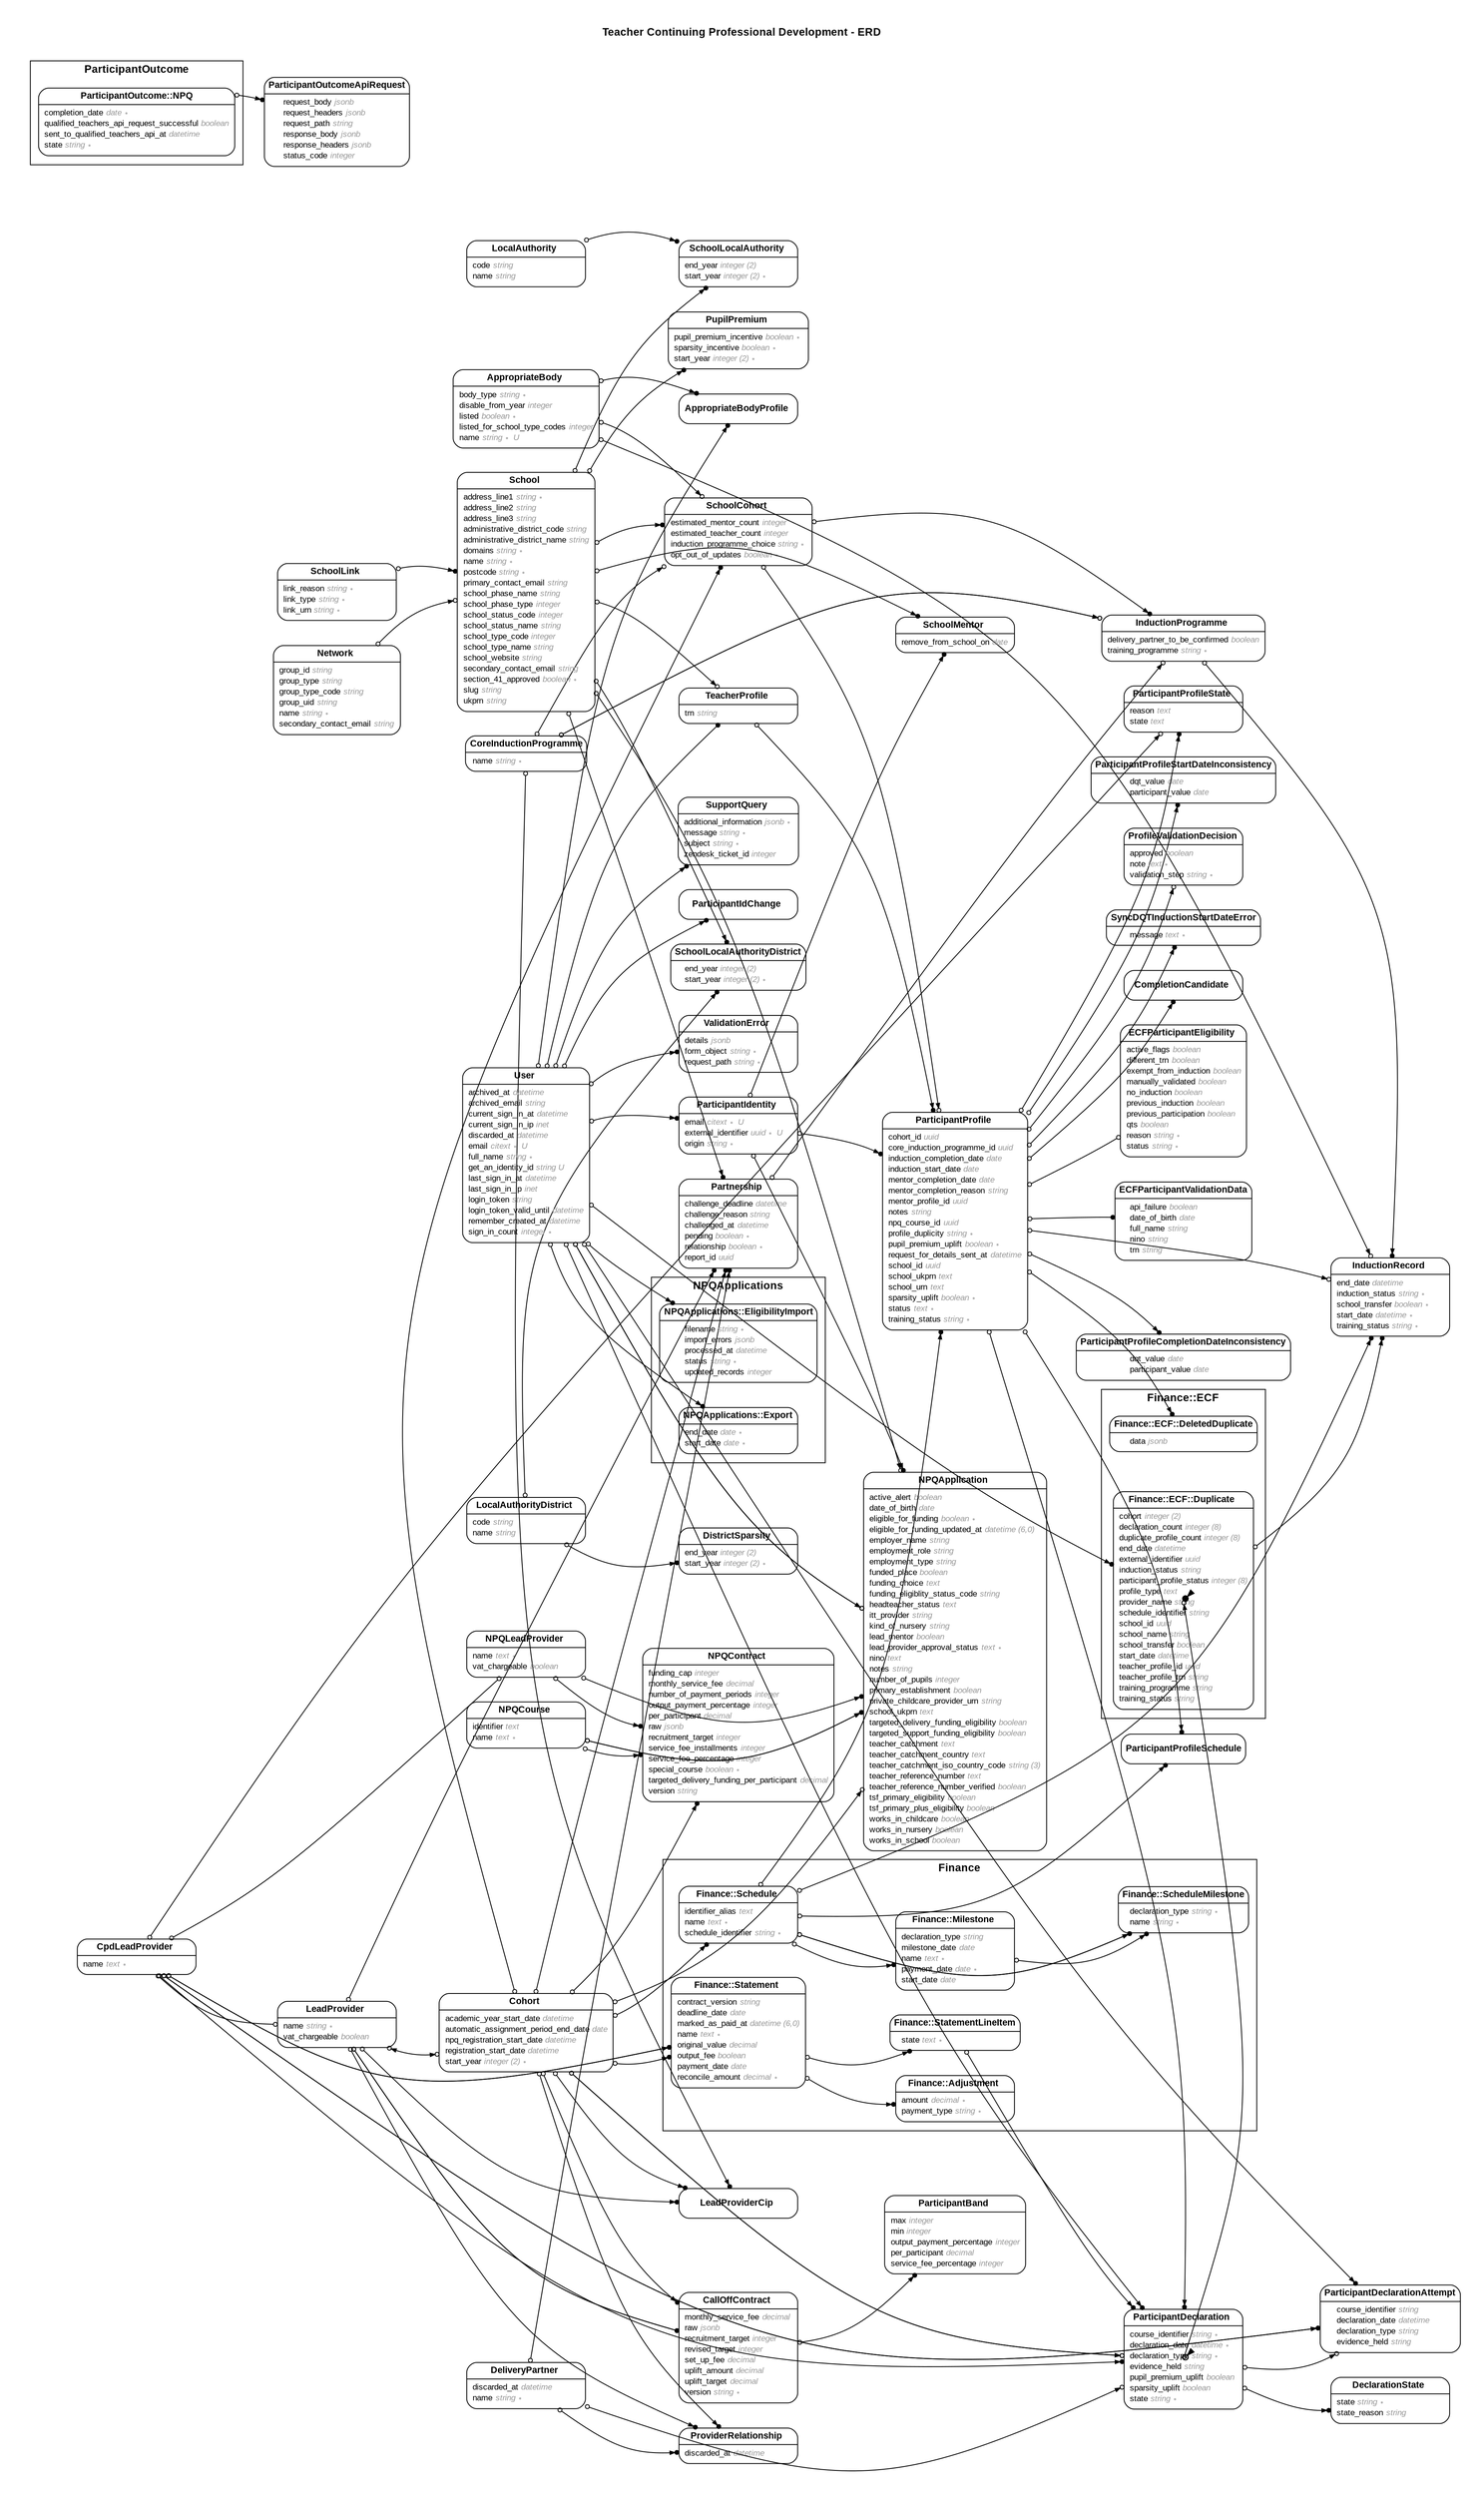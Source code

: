 digraph EarlyCareerFramework {
rankdir = "LR";
ranksep = "0.5";
nodesep = "0.4";
pad = "0.4,0.4";
margin = "0,0";
concentrate = "true";
labelloc = "t";
fontsize = "13";
fontname = "Arial Bold";
splines = "spline";
node[ shape  =  "Mrecord" , fontsize  =  "10" , fontname  =  "Arial" , margin  =  "0.07,0.05" , penwidth  =  "1.0"];
edge[ fontname  =  "Arial" , fontsize  =  "7" , dir  =  "both" , arrowsize  =  "0.9" , penwidth  =  "1.0" , labelangle  =  "32" , labeldistance  =  "1.8"];
rankdir = "LR";
label = "Teacher Continuing Professional Development - ERD\n\n";
splines = "curved";
m_AppropriateBody [label = <<table border="0" align="center" cellspacing="0.5" cellpadding="0" width="134">
  <tr><td align="center" valign="bottom" width="130"><font face="Arial Bold" point-size="11">AppropriateBody</font></td></tr>
</table>
|
<table border="0" align="left" cellspacing="2" cellpadding="0" width="134">
  <tr><td align="left" width="130" port="body_type">body_type <font face="Arial Italic" color="grey60">string ∗</font></td></tr>
  <tr><td align="left" width="130" port="disable_from_year">disable_from_year <font face="Arial Italic" color="grey60">integer</font></td></tr>
  <tr><td align="left" width="130" port="listed">listed <font face="Arial Italic" color="grey60">boolean ∗</font></td></tr>
  <tr><td align="left" width="130" port="listed_for_school_type_codes">listed_for_school_type_codes <font face="Arial Italic" color="grey60">integer</font></td></tr>
  <tr><td align="left" width="130" port="name">name <font face="Arial Italic" color="grey60">string ∗ U</font></td></tr>
</table>
>];
m_AppropriateBodyProfile [label = <<table border="0" align="center" cellspacing="0.5" cellpadding="0" width="134">
  <tr><td align="center" valign="bottom" width="130"><font face="Arial Bold" point-size="11">AppropriateBodyProfile</font></td></tr>
</table>
>];
m_CallOffContract [label = <<table border="0" align="center" cellspacing="0.5" cellpadding="0" width="134">
  <tr><td align="center" valign="bottom" width="130"><font face="Arial Bold" point-size="11">CallOffContract</font></td></tr>
</table>
|
<table border="0" align="left" cellspacing="2" cellpadding="0" width="134">
  <tr><td align="left" width="130" port="monthly_service_fee">monthly_service_fee <font face="Arial Italic" color="grey60">decimal</font></td></tr>
  <tr><td align="left" width="130" port="raw">raw <font face="Arial Italic" color="grey60">jsonb</font></td></tr>
  <tr><td align="left" width="130" port="recruitment_target">recruitment_target <font face="Arial Italic" color="grey60">integer</font></td></tr>
  <tr><td align="left" width="130" port="revised_target">revised_target <font face="Arial Italic" color="grey60">integer</font></td></tr>
  <tr><td align="left" width="130" port="set_up_fee">set_up_fee <font face="Arial Italic" color="grey60">decimal</font></td></tr>
  <tr><td align="left" width="130" port="uplift_amount">uplift_amount <font face="Arial Italic" color="grey60">decimal</font></td></tr>
  <tr><td align="left" width="130" port="uplift_target">uplift_target <font face="Arial Italic" color="grey60">decimal</font></td></tr>
  <tr><td align="left" width="130" port="version">version <font face="Arial Italic" color="grey60">string ∗</font></td></tr>
</table>
>];
m_Cohort [label = <<table border="0" align="center" cellspacing="0.5" cellpadding="0" width="134">
  <tr><td align="center" valign="bottom" width="130"><font face="Arial Bold" point-size="11">Cohort</font></td></tr>
</table>
|
<table border="0" align="left" cellspacing="2" cellpadding="0" width="134">
  <tr><td align="left" width="130" port="academic_year_start_date">academic_year_start_date <font face="Arial Italic" color="grey60">datetime</font></td></tr>
  <tr><td align="left" width="130" port="automatic_assignment_period_end_date">automatic_assignment_period_end_date <font face="Arial Italic" color="grey60">date</font></td></tr>
  <tr><td align="left" width="130" port="npq_registration_start_date">npq_registration_start_date <font face="Arial Italic" color="grey60">datetime</font></td></tr>
  <tr><td align="left" width="130" port="registration_start_date">registration_start_date <font face="Arial Italic" color="grey60">datetime</font></td></tr>
  <tr><td align="left" width="130" port="start_year">start_year <font face="Arial Italic" color="grey60">integer (2) ∗</font></td></tr>
</table>
>];
m_CompletionCandidate [label = <<table border="0" align="center" cellspacing="0.5" cellpadding="0" width="134">
  <tr><td align="center" valign="bottom" width="130"><font face="Arial Bold" point-size="11">CompletionCandidate</font></td></tr>
</table>
>];
m_CoreInductionProgramme [label = <<table border="0" align="center" cellspacing="0.5" cellpadding="0" width="134">
  <tr><td align="center" valign="bottom" width="130"><font face="Arial Bold" point-size="11">CoreInductionProgramme</font></td></tr>
</table>
|
<table border="0" align="left" cellspacing="2" cellpadding="0" width="134">
  <tr><td align="left" width="130" port="name">name <font face="Arial Italic" color="grey60">string ∗</font></td></tr>
</table>
>];
m_CpdLeadProvider [label = <<table border="0" align="center" cellspacing="0.5" cellpadding="0" width="134">
  <tr><td align="center" valign="bottom" width="130"><font face="Arial Bold" point-size="11">CpdLeadProvider</font></td></tr>
</table>
|
<table border="0" align="left" cellspacing="2" cellpadding="0" width="134">
  <tr><td align="left" width="130" port="name">name <font face="Arial Italic" color="grey60">text ∗</font></td></tr>
</table>
>];
m_DeclarationState [label = <<table border="0" align="center" cellspacing="0.5" cellpadding="0" width="134">
  <tr><td align="center" valign="bottom" width="130"><font face="Arial Bold" point-size="11">DeclarationState</font></td></tr>
</table>
|
<table border="0" align="left" cellspacing="2" cellpadding="0" width="134">
  <tr><td align="left" width="130" port="state">state <font face="Arial Italic" color="grey60">string ∗</font></td></tr>
  <tr><td align="left" width="130" port="state_reason">state_reason <font face="Arial Italic" color="grey60">string</font></td></tr>
</table>
>];
m_DeliveryPartner [label = <<table border="0" align="center" cellspacing="0.5" cellpadding="0" width="134">
  <tr><td align="center" valign="bottom" width="130"><font face="Arial Bold" point-size="11">DeliveryPartner</font></td></tr>
</table>
|
<table border="0" align="left" cellspacing="2" cellpadding="0" width="134">
  <tr><td align="left" width="130" port="discarded_at">discarded_at <font face="Arial Italic" color="grey60">datetime</font></td></tr>
  <tr><td align="left" width="130" port="name">name <font face="Arial Italic" color="grey60">string ∗</font></td></tr>
</table>
>];
m_DistrictSparsity [label = <<table border="0" align="center" cellspacing="0.5" cellpadding="0" width="134">
  <tr><td align="center" valign="bottom" width="130"><font face="Arial Bold" point-size="11">DistrictSparsity</font></td></tr>
</table>
|
<table border="0" align="left" cellspacing="2" cellpadding="0" width="134">
  <tr><td align="left" width="130" port="end_year">end_year <font face="Arial Italic" color="grey60">integer (2)</font></td></tr>
  <tr><td align="left" width="130" port="start_year">start_year <font face="Arial Italic" color="grey60">integer (2) ∗</font></td></tr>
</table>
>];
m_ECFParticipantEligibility [label = <<table border="0" align="center" cellspacing="0.5" cellpadding="0" width="134">
  <tr><td align="center" valign="bottom" width="130"><font face="Arial Bold" point-size="11">ECFParticipantEligibility</font></td></tr>
</table>
|
<table border="0" align="left" cellspacing="2" cellpadding="0" width="134">
  <tr><td align="left" width="130" port="active_flags">active_flags <font face="Arial Italic" color="grey60">boolean</font></td></tr>
  <tr><td align="left" width="130" port="different_trn">different_trn <font face="Arial Italic" color="grey60">boolean</font></td></tr>
  <tr><td align="left" width="130" port="exempt_from_induction">exempt_from_induction <font face="Arial Italic" color="grey60">boolean</font></td></tr>
  <tr><td align="left" width="130" port="manually_validated">manually_validated <font face="Arial Italic" color="grey60">boolean</font></td></tr>
  <tr><td align="left" width="130" port="no_induction">no_induction <font face="Arial Italic" color="grey60">boolean</font></td></tr>
  <tr><td align="left" width="130" port="previous_induction">previous_induction <font face="Arial Italic" color="grey60">boolean</font></td></tr>
  <tr><td align="left" width="130" port="previous_participation">previous_participation <font face="Arial Italic" color="grey60">boolean</font></td></tr>
  <tr><td align="left" width="130" port="qts">qts <font face="Arial Italic" color="grey60">boolean</font></td></tr>
  <tr><td align="left" width="130" port="reason">reason <font face="Arial Italic" color="grey60">string ∗</font></td></tr>
  <tr><td align="left" width="130" port="status">status <font face="Arial Italic" color="grey60">string ∗</font></td></tr>
</table>
>];
m_ECFParticipantValidationData [label = <<table border="0" align="center" cellspacing="0.5" cellpadding="0" width="134">
  <tr><td align="center" valign="bottom" width="130"><font face="Arial Bold" point-size="11">ECFParticipantValidationData</font></td></tr>
</table>
|
<table border="0" align="left" cellspacing="2" cellpadding="0" width="134">
  <tr><td align="left" width="130" port="api_failure">api_failure <font face="Arial Italic" color="grey60">boolean</font></td></tr>
  <tr><td align="left" width="130" port="date_of_birth">date_of_birth <font face="Arial Italic" color="grey60">date</font></td></tr>
  <tr><td align="left" width="130" port="full_name">full_name <font face="Arial Italic" color="grey60">string</font></td></tr>
  <tr><td align="left" width="130" port="nino">nino <font face="Arial Italic" color="grey60">string</font></td></tr>
  <tr><td align="left" width="130" port="trn">trn <font face="Arial Italic" color="grey60">string</font></td></tr>
</table>
>];
subgraph cluster_Finance {
margin = "10,10";
label = "Finance";
"m_Finance::Adjustment" [label = <<table border="0" align="center" cellspacing="0.5" cellpadding="0" width="134">
  <tr><td align="center" valign="bottom" width="130"><font face="Arial Bold" point-size="11">Finance::Adjustment</font></td></tr>
</table>
|
<table border="0" align="left" cellspacing="2" cellpadding="0" width="134">
  <tr><td align="left" width="130" port="amount">amount <font face="Arial Italic" color="grey60">decimal ∗</font></td></tr>
  <tr><td align="left" width="130" port="payment_type">payment_type <font face="Arial Italic" color="grey60">string ∗</font></td></tr>
</table>
>];
"m_Finance::Milestone" [label = <<table border="0" align="center" cellspacing="0.5" cellpadding="0" width="134">
  <tr><td align="center" valign="bottom" width="130"><font face="Arial Bold" point-size="11">Finance::Milestone</font></td></tr>
</table>
|
<table border="0" align="left" cellspacing="2" cellpadding="0" width="134">
  <tr><td align="left" width="130" port="declaration_type">declaration_type <font face="Arial Italic" color="grey60">string</font></td></tr>
  <tr><td align="left" width="130" port="milestone_date">milestone_date <font face="Arial Italic" color="grey60">date</font></td></tr>
  <tr><td align="left" width="130" port="name">name <font face="Arial Italic" color="grey60">text ∗</font></td></tr>
  <tr><td align="left" width="130" port="payment_date">payment_date <font face="Arial Italic" color="grey60">date ∗</font></td></tr>
  <tr><td align="left" width="130" port="start_date">start_date <font face="Arial Italic" color="grey60">date</font></td></tr>
</table>
>];
"m_Finance::Schedule" [label = <<table border="0" align="center" cellspacing="0.5" cellpadding="0" width="134">
  <tr><td align="center" valign="bottom" width="130"><font face="Arial Bold" point-size="11">Finance::Schedule</font></td></tr>
</table>
|
<table border="0" align="left" cellspacing="2" cellpadding="0" width="134">
  <tr><td align="left" width="130" port="identifier_alias">identifier_alias <font face="Arial Italic" color="grey60">text</font></td></tr>
  <tr><td align="left" width="130" port="name">name <font face="Arial Italic" color="grey60">text ∗</font></td></tr>
  <tr><td align="left" width="130" port="schedule_identifier">schedule_identifier <font face="Arial Italic" color="grey60">string ∗</font></td></tr>
</table>
>];
"m_Finance::ScheduleMilestone" [label = <<table border="0" align="center" cellspacing="0.5" cellpadding="0" width="134">
  <tr><td align="center" valign="bottom" width="130"><font face="Arial Bold" point-size="11">Finance::ScheduleMilestone</font></td></tr>
</table>
|
<table border="0" align="left" cellspacing="2" cellpadding="0" width="134">
  <tr><td align="left" width="130" port="declaration_type">declaration_type <font face="Arial Italic" color="grey60">string ∗</font></td></tr>
  <tr><td align="left" width="130" port="name">name <font face="Arial Italic" color="grey60">string ∗</font></td></tr>
</table>
>];
"m_Finance::Statement" [label = <<table border="0" align="center" cellspacing="0.5" cellpadding="0" width="134">
  <tr><td align="center" valign="bottom" width="130"><font face="Arial Bold" point-size="11">Finance::Statement</font></td></tr>
</table>
|
<table border="0" align="left" cellspacing="2" cellpadding="0" width="134">
  <tr><td align="left" width="130" port="contract_version">contract_version <font face="Arial Italic" color="grey60">string</font></td></tr>
  <tr><td align="left" width="130" port="deadline_date">deadline_date <font face="Arial Italic" color="grey60">date</font></td></tr>
  <tr><td align="left" width="130" port="marked_as_paid_at">marked_as_paid_at <font face="Arial Italic" color="grey60">datetime (6,0)</font></td></tr>
  <tr><td align="left" width="130" port="name">name <font face="Arial Italic" color="grey60">text ∗</font></td></tr>
  <tr><td align="left" width="130" port="original_value">original_value <font face="Arial Italic" color="grey60">decimal</font></td></tr>
  <tr><td align="left" width="130" port="output_fee">output_fee <font face="Arial Italic" color="grey60">boolean</font></td></tr>
  <tr><td align="left" width="130" port="payment_date">payment_date <font face="Arial Italic" color="grey60">date</font></td></tr>
  <tr><td align="left" width="130" port="reconcile_amount">reconcile_amount <font face="Arial Italic" color="grey60">decimal ∗</font></td></tr>
</table>
>];
"m_Finance::StatementLineItem" [label = <<table border="0" align="center" cellspacing="0.5" cellpadding="0" width="134">
  <tr><td align="center" valign="bottom" width="130"><font face="Arial Bold" point-size="11">Finance::StatementLineItem</font></td></tr>
</table>
|
<table border="0" align="left" cellspacing="2" cellpadding="0" width="134">
  <tr><td align="left" width="130" port="state">state <font face="Arial Italic" color="grey60">text ∗</font></td></tr>
</table>
>];
}
subgraph "cluster_Finance::ECF" {
margin = "10,10";
label = "Finance::ECF";
"m_Finance::ECF::DeletedDuplicate" [label = <<table border="0" align="center" cellspacing="0.5" cellpadding="0" width="134">
  <tr><td align="center" valign="bottom" width="130"><font face="Arial Bold" point-size="11">Finance::ECF::DeletedDuplicate</font></td></tr>
</table>
|
<table border="0" align="left" cellspacing="2" cellpadding="0" width="134">
  <tr><td align="left" width="130" port="data">data <font face="Arial Italic" color="grey60">jsonb</font></td></tr>
</table>
>];
"m_Finance::ECF::Duplicate" [label = <<table border="0" align="center" cellspacing="0.5" cellpadding="0" width="134">
  <tr><td align="center" valign="bottom" width="130"><font face="Arial Bold" point-size="11">Finance::ECF::Duplicate</font></td></tr>
</table>
|
<table border="0" align="left" cellspacing="2" cellpadding="0" width="134">
  <tr><td align="left" width="130" port="cohort">cohort <font face="Arial Italic" color="grey60">integer (2)</font></td></tr>
  <tr><td align="left" width="130" port="declaration_count">declaration_count <font face="Arial Italic" color="grey60">integer (8)</font></td></tr>
  <tr><td align="left" width="130" port="duplicate_profile_count">duplicate_profile_count <font face="Arial Italic" color="grey60">integer (8)</font></td></tr>
  <tr><td align="left" width="130" port="end_date">end_date <font face="Arial Italic" color="grey60">datetime</font></td></tr>
  <tr><td align="left" width="130" port="external_identifier">external_identifier <font face="Arial Italic" color="grey60">uuid</font></td></tr>
  <tr><td align="left" width="130" port="induction_status">induction_status <font face="Arial Italic" color="grey60">string</font></td></tr>
  <tr><td align="left" width="130" port="participant_profile_status">participant_profile_status <font face="Arial Italic" color="grey60">integer (8)</font></td></tr>
  <tr><td align="left" width="130" port="profile_type">profile_type <font face="Arial Italic" color="grey60">text</font></td></tr>
  <tr><td align="left" width="130" port="provider_name">provider_name <font face="Arial Italic" color="grey60">string</font></td></tr>
  <tr><td align="left" width="130" port="schedule_identifier">schedule_identifier <font face="Arial Italic" color="grey60">string</font></td></tr>
  <tr><td align="left" width="130" port="school_id">school_id <font face="Arial Italic" color="grey60">uuid</font></td></tr>
  <tr><td align="left" width="130" port="school_name">school_name <font face="Arial Italic" color="grey60">string</font></td></tr>
  <tr><td align="left" width="130" port="school_transfer">school_transfer <font face="Arial Italic" color="grey60">boolean</font></td></tr>
  <tr><td align="left" width="130" port="start_date">start_date <font face="Arial Italic" color="grey60">datetime</font></td></tr>
  <tr><td align="left" width="130" port="teacher_profile_id">teacher_profile_id <font face="Arial Italic" color="grey60">uuid</font></td></tr>
  <tr><td align="left" width="130" port="teacher_profile_trn">teacher_profile_trn <font face="Arial Italic" color="grey60">string</font></td></tr>
  <tr><td align="left" width="130" port="training_programme">training_programme <font face="Arial Italic" color="grey60">string</font></td></tr>
  <tr><td align="left" width="130" port="training_status">training_status <font face="Arial Italic" color="grey60">string</font></td></tr>
</table>
>];
}
m_InductionProgramme [label = <<table border="0" align="center" cellspacing="0.5" cellpadding="0" width="134">
  <tr><td align="center" valign="bottom" width="130"><font face="Arial Bold" point-size="11">InductionProgramme</font></td></tr>
</table>
|
<table border="0" align="left" cellspacing="2" cellpadding="0" width="134">
  <tr><td align="left" width="130" port="delivery_partner_to_be_confirmed">delivery_partner_to_be_confirmed <font face="Arial Italic" color="grey60">boolean</font></td></tr>
  <tr><td align="left" width="130" port="training_programme">training_programme <font face="Arial Italic" color="grey60">string ∗</font></td></tr>
</table>
>];
m_InductionRecord [label = <<table border="0" align="center" cellspacing="0.5" cellpadding="0" width="134">
  <tr><td align="center" valign="bottom" width="130"><font face="Arial Bold" point-size="11">InductionRecord</font></td></tr>
</table>
|
<table border="0" align="left" cellspacing="2" cellpadding="0" width="134">
  <tr><td align="left" width="130" port="end_date">end_date <font face="Arial Italic" color="grey60">datetime</font></td></tr>
  <tr><td align="left" width="130" port="induction_status">induction_status <font face="Arial Italic" color="grey60">string ∗</font></td></tr>
  <tr><td align="left" width="130" port="school_transfer">school_transfer <font face="Arial Italic" color="grey60">boolean ∗</font></td></tr>
  <tr><td align="left" width="130" port="start_date">start_date <font face="Arial Italic" color="grey60">datetime ∗</font></td></tr>
  <tr><td align="left" width="130" port="training_status">training_status <font face="Arial Italic" color="grey60">string ∗</font></td></tr>
</table>
>];
m_LeadProvider [label = <<table border="0" align="center" cellspacing="0.5" cellpadding="0" width="134">
  <tr><td align="center" valign="bottom" width="130"><font face="Arial Bold" point-size="11">LeadProvider</font></td></tr>
</table>
|
<table border="0" align="left" cellspacing="2" cellpadding="0" width="134">
  <tr><td align="left" width="130" port="name">name <font face="Arial Italic" color="grey60">string ∗</font></td></tr>
  <tr><td align="left" width="130" port="vat_chargeable">vat_chargeable <font face="Arial Italic" color="grey60">boolean</font></td></tr>
</table>
>];
m_LeadProviderCip [label = <<table border="0" align="center" cellspacing="0.5" cellpadding="0" width="134">
  <tr><td align="center" valign="bottom" width="130"><font face="Arial Bold" point-size="11">LeadProviderCip</font></td></tr>
</table>
>];
m_LocalAuthority [label = <<table border="0" align="center" cellspacing="0.5" cellpadding="0" width="134">
  <tr><td align="center" valign="bottom" width="130"><font face="Arial Bold" point-size="11">LocalAuthority</font></td></tr>
</table>
|
<table border="0" align="left" cellspacing="2" cellpadding="0" width="134">
  <tr><td align="left" width="130" port="code">code <font face="Arial Italic" color="grey60">string</font></td></tr>
  <tr><td align="left" width="130" port="name">name <font face="Arial Italic" color="grey60">string</font></td></tr>
</table>
>];
m_LocalAuthorityDistrict [label = <<table border="0" align="center" cellspacing="0.5" cellpadding="0" width="134">
  <tr><td align="center" valign="bottom" width="130"><font face="Arial Bold" point-size="11">LocalAuthorityDistrict</font></td></tr>
</table>
|
<table border="0" align="left" cellspacing="2" cellpadding="0" width="134">
  <tr><td align="left" width="130" port="code">code <font face="Arial Italic" color="grey60">string</font></td></tr>
  <tr><td align="left" width="130" port="name">name <font face="Arial Italic" color="grey60">string</font></td></tr>
</table>
>];
m_NPQApplication [label = <<table border="0" align="center" cellspacing="0.5" cellpadding="0" width="134">
  <tr><td align="center" valign="bottom" width="130"><font face="Arial Bold" point-size="11">NPQApplication</font></td></tr>
</table>
|
<table border="0" align="left" cellspacing="2" cellpadding="0" width="134">
  <tr><td align="left" width="130" port="active_alert">active_alert <font face="Arial Italic" color="grey60">boolean</font></td></tr>
  <tr><td align="left" width="130" port="date_of_birth">date_of_birth <font face="Arial Italic" color="grey60">date</font></td></tr>
  <tr><td align="left" width="130" port="eligible_for_funding">eligible_for_funding <font face="Arial Italic" color="grey60">boolean ∗</font></td></tr>
  <tr><td align="left" width="130" port="eligible_for_funding_updated_at">eligible_for_funding_updated_at <font face="Arial Italic" color="grey60">datetime (6,0)</font></td></tr>
  <tr><td align="left" width="130" port="employer_name">employer_name <font face="Arial Italic" color="grey60">string</font></td></tr>
  <tr><td align="left" width="130" port="employment_role">employment_role <font face="Arial Italic" color="grey60">string</font></td></tr>
  <tr><td align="left" width="130" port="employment_type">employment_type <font face="Arial Italic" color="grey60">string</font></td></tr>
  <tr><td align="left" width="130" port="funded_place">funded_place <font face="Arial Italic" color="grey60">boolean</font></td></tr>
  <tr><td align="left" width="130" port="funding_choice">funding_choice <font face="Arial Italic" color="grey60">text</font></td></tr>
  <tr><td align="left" width="130" port="funding_eligiblity_status_code">funding_eligiblity_status_code <font face="Arial Italic" color="grey60">string</font></td></tr>
  <tr><td align="left" width="130" port="headteacher_status">headteacher_status <font face="Arial Italic" color="grey60">text</font></td></tr>
  <tr><td align="left" width="130" port="itt_provider">itt_provider <font face="Arial Italic" color="grey60">string</font></td></tr>
  <tr><td align="left" width="130" port="kind_of_nursery">kind_of_nursery <font face="Arial Italic" color="grey60">string</font></td></tr>
  <tr><td align="left" width="130" port="lead_mentor">lead_mentor <font face="Arial Italic" color="grey60">boolean</font></td></tr>
  <tr><td align="left" width="130" port="lead_provider_approval_status">lead_provider_approval_status <font face="Arial Italic" color="grey60">text ∗</font></td></tr>
  <tr><td align="left" width="130" port="nino">nino <font face="Arial Italic" color="grey60">text</font></td></tr>
  <tr><td align="left" width="130" port="notes">notes <font face="Arial Italic" color="grey60">string</font></td></tr>
  <tr><td align="left" width="130" port="number_of_pupils">number_of_pupils <font face="Arial Italic" color="grey60">integer</font></td></tr>
  <tr><td align="left" width="130" port="primary_establishment">primary_establishment <font face="Arial Italic" color="grey60">boolean</font></td></tr>
  <tr><td align="left" width="130" port="private_childcare_provider_urn">private_childcare_provider_urn <font face="Arial Italic" color="grey60">string</font></td></tr>
  <tr><td align="left" width="130" port="school_ukprn">school_ukprn <font face="Arial Italic" color="grey60">text</font></td></tr>
  <tr><td align="left" width="130" port="targeted_delivery_funding_eligibility">targeted_delivery_funding_eligibility <font face="Arial Italic" color="grey60">boolean</font></td></tr>
  <tr><td align="left" width="130" port="targeted_support_funding_eligibility">targeted_support_funding_eligibility <font face="Arial Italic" color="grey60">boolean</font></td></tr>
  <tr><td align="left" width="130" port="teacher_catchment">teacher_catchment <font face="Arial Italic" color="grey60">text</font></td></tr>
  <tr><td align="left" width="130" port="teacher_catchment_country">teacher_catchment_country <font face="Arial Italic" color="grey60">text</font></td></tr>
  <tr><td align="left" width="130" port="teacher_catchment_iso_country_code">teacher_catchment_iso_country_code <font face="Arial Italic" color="grey60">string (3)</font></td></tr>
  <tr><td align="left" width="130" port="teacher_reference_number">teacher_reference_number <font face="Arial Italic" color="grey60">text</font></td></tr>
  <tr><td align="left" width="130" port="teacher_reference_number_verified">teacher_reference_number_verified <font face="Arial Italic" color="grey60">boolean</font></td></tr>
  <tr><td align="left" width="130" port="tsf_primary_eligibility">tsf_primary_eligibility <font face="Arial Italic" color="grey60">boolean</font></td></tr>
  <tr><td align="left" width="130" port="tsf_primary_plus_eligibility">tsf_primary_plus_eligibility <font face="Arial Italic" color="grey60">boolean</font></td></tr>
  <tr><td align="left" width="130" port="works_in_childcare">works_in_childcare <font face="Arial Italic" color="grey60">boolean</font></td></tr>
  <tr><td align="left" width="130" port="works_in_nursery">works_in_nursery <font face="Arial Italic" color="grey60">boolean</font></td></tr>
  <tr><td align="left" width="130" port="works_in_school">works_in_school <font face="Arial Italic" color="grey60">boolean</font></td></tr>
</table>
>];
subgraph cluster_NPQApplications {
margin = "10,10";
label = "NPQApplications";
"m_NPQApplications::EligibilityImport" [label = <<table border="0" align="center" cellspacing="0.5" cellpadding="0" width="134">
  <tr><td align="center" valign="bottom" width="130"><font face="Arial Bold" point-size="11">NPQApplications::EligibilityImport</font></td></tr>
</table>
|
<table border="0" align="left" cellspacing="2" cellpadding="0" width="134">
  <tr><td align="left" width="130" port="filename">filename <font face="Arial Italic" color="grey60">string ∗</font></td></tr>
  <tr><td align="left" width="130" port="import_errors">import_errors <font face="Arial Italic" color="grey60">jsonb</font></td></tr>
  <tr><td align="left" width="130" port="processed_at">processed_at <font face="Arial Italic" color="grey60">datetime</font></td></tr>
  <tr><td align="left" width="130" port="status">status <font face="Arial Italic" color="grey60">string ∗</font></td></tr>
  <tr><td align="left" width="130" port="updated_records">updated_records <font face="Arial Italic" color="grey60">integer</font></td></tr>
</table>
>];
"m_NPQApplications::Export" [label = <<table border="0" align="center" cellspacing="0.5" cellpadding="0" width="134">
  <tr><td align="center" valign="bottom" width="130"><font face="Arial Bold" point-size="11">NPQApplications::Export</font></td></tr>
</table>
|
<table border="0" align="left" cellspacing="2" cellpadding="0" width="134">
  <tr><td align="left" width="130" port="end_date">end_date <font face="Arial Italic" color="grey60">date ∗</font></td></tr>
  <tr><td align="left" width="130" port="start_date">start_date <font face="Arial Italic" color="grey60">date ∗</font></td></tr>
</table>
>];
}
m_NPQContract [label = <<table border="0" align="center" cellspacing="0.5" cellpadding="0" width="134">
  <tr><td align="center" valign="bottom" width="130"><font face="Arial Bold" point-size="11">NPQContract</font></td></tr>
</table>
|
<table border="0" align="left" cellspacing="2" cellpadding="0" width="134">
  <tr><td align="left" width="130" port="funding_cap">funding_cap <font face="Arial Italic" color="grey60">integer</font></td></tr>
  <tr><td align="left" width="130" port="monthly_service_fee">monthly_service_fee <font face="Arial Italic" color="grey60">decimal</font></td></tr>
  <tr><td align="left" width="130" port="number_of_payment_periods">number_of_payment_periods <font face="Arial Italic" color="grey60">integer</font></td></tr>
  <tr><td align="left" width="130" port="output_payment_percentage">output_payment_percentage <font face="Arial Italic" color="grey60">integer</font></td></tr>
  <tr><td align="left" width="130" port="per_participant">per_participant <font face="Arial Italic" color="grey60">decimal</font></td></tr>
  <tr><td align="left" width="130" port="raw">raw <font face="Arial Italic" color="grey60">jsonb</font></td></tr>
  <tr><td align="left" width="130" port="recruitment_target">recruitment_target <font face="Arial Italic" color="grey60">integer</font></td></tr>
  <tr><td align="left" width="130" port="service_fee_installments">service_fee_installments <font face="Arial Italic" color="grey60">integer</font></td></tr>
  <tr><td align="left" width="130" port="service_fee_percentage">service_fee_percentage <font face="Arial Italic" color="grey60">integer</font></td></tr>
  <tr><td align="left" width="130" port="special_course">special_course <font face="Arial Italic" color="grey60">boolean ∗</font></td></tr>
  <tr><td align="left" width="130" port="targeted_delivery_funding_per_participant">targeted_delivery_funding_per_participant <font face="Arial Italic" color="grey60">decimal</font></td></tr>
  <tr><td align="left" width="130" port="version">version <font face="Arial Italic" color="grey60">string</font></td></tr>
</table>
>];
m_NPQCourse [label = <<table border="0" align="center" cellspacing="0.5" cellpadding="0" width="134">
  <tr><td align="center" valign="bottom" width="130"><font face="Arial Bold" point-size="11">NPQCourse</font></td></tr>
</table>
|
<table border="0" align="left" cellspacing="2" cellpadding="0" width="134">
  <tr><td align="left" width="130" port="identifier">identifier <font face="Arial Italic" color="grey60">text</font></td></tr>
  <tr><td align="left" width="130" port="name">name <font face="Arial Italic" color="grey60">text ∗</font></td></tr>
</table>
>];
m_NPQLeadProvider [label = <<table border="0" align="center" cellspacing="0.5" cellpadding="0" width="134">
  <tr><td align="center" valign="bottom" width="130"><font face="Arial Bold" point-size="11">NPQLeadProvider</font></td></tr>
</table>
|
<table border="0" align="left" cellspacing="2" cellpadding="0" width="134">
  <tr><td align="left" width="130" port="name">name <font face="Arial Italic" color="grey60">text ∗</font></td></tr>
  <tr><td align="left" width="130" port="vat_chargeable">vat_chargeable <font face="Arial Italic" color="grey60">boolean</font></td></tr>
</table>
>];
m_Network [label = <<table border="0" align="center" cellspacing="0.5" cellpadding="0" width="134">
  <tr><td align="center" valign="bottom" width="130"><font face="Arial Bold" point-size="11">Network</font></td></tr>
</table>
|
<table border="0" align="left" cellspacing="2" cellpadding="0" width="134">
  <tr><td align="left" width="130" port="group_id">group_id <font face="Arial Italic" color="grey60">string</font></td></tr>
  <tr><td align="left" width="130" port="group_type">group_type <font face="Arial Italic" color="grey60">string</font></td></tr>
  <tr><td align="left" width="130" port="group_type_code">group_type_code <font face="Arial Italic" color="grey60">string</font></td></tr>
  <tr><td align="left" width="130" port="group_uid">group_uid <font face="Arial Italic" color="grey60">string</font></td></tr>
  <tr><td align="left" width="130" port="name">name <font face="Arial Italic" color="grey60">string ∗</font></td></tr>
  <tr><td align="left" width="130" port="secondary_contact_email">secondary_contact_email <font face="Arial Italic" color="grey60">string</font></td></tr>
</table>
>];
m_ParticipantBand [label = <<table border="0" align="center" cellspacing="0.5" cellpadding="0" width="134">
  <tr><td align="center" valign="bottom" width="130"><font face="Arial Bold" point-size="11">ParticipantBand</font></td></tr>
</table>
|
<table border="0" align="left" cellspacing="2" cellpadding="0" width="134">
  <tr><td align="left" width="130" port="max">max <font face="Arial Italic" color="grey60">integer</font></td></tr>
  <tr><td align="left" width="130" port="min">min <font face="Arial Italic" color="grey60">integer</font></td></tr>
  <tr><td align="left" width="130" port="output_payment_percentage">output_payment_percentage <font face="Arial Italic" color="grey60">integer</font></td></tr>
  <tr><td align="left" width="130" port="per_participant">per_participant <font face="Arial Italic" color="grey60">decimal</font></td></tr>
  <tr><td align="left" width="130" port="service_fee_percentage">service_fee_percentage <font face="Arial Italic" color="grey60">integer</font></td></tr>
</table>
>];
m_ParticipantDeclaration [label = <<table border="0" align="center" cellspacing="0.5" cellpadding="0" width="134">
  <tr><td align="center" valign="bottom" width="130"><font face="Arial Bold" point-size="11">ParticipantDeclaration</font></td></tr>
</table>
|
<table border="0" align="left" cellspacing="2" cellpadding="0" width="134">
  <tr><td align="left" width="130" port="course_identifier">course_identifier <font face="Arial Italic" color="grey60">string ∗</font></td></tr>
  <tr><td align="left" width="130" port="declaration_date">declaration_date <font face="Arial Italic" color="grey60">datetime ∗</font></td></tr>
  <tr><td align="left" width="130" port="declaration_type">declaration_type <font face="Arial Italic" color="grey60">string ∗</font></td></tr>
  <tr><td align="left" width="130" port="evidence_held">evidence_held <font face="Arial Italic" color="grey60">string</font></td></tr>
  <tr><td align="left" width="130" port="pupil_premium_uplift">pupil_premium_uplift <font face="Arial Italic" color="grey60">boolean</font></td></tr>
  <tr><td align="left" width="130" port="sparsity_uplift">sparsity_uplift <font face="Arial Italic" color="grey60">boolean</font></td></tr>
  <tr><td align="left" width="130" port="state">state <font face="Arial Italic" color="grey60">string ∗</font></td></tr>
</table>
>];
m_ParticipantDeclarationAttempt [label = <<table border="0" align="center" cellspacing="0.5" cellpadding="0" width="134">
  <tr><td align="center" valign="bottom" width="130"><font face="Arial Bold" point-size="11">ParticipantDeclarationAttempt</font></td></tr>
</table>
|
<table border="0" align="left" cellspacing="2" cellpadding="0" width="134">
  <tr><td align="left" width="130" port="course_identifier">course_identifier <font face="Arial Italic" color="grey60">string</font></td></tr>
  <tr><td align="left" width="130" port="declaration_date">declaration_date <font face="Arial Italic" color="grey60">datetime</font></td></tr>
  <tr><td align="left" width="130" port="declaration_type">declaration_type <font face="Arial Italic" color="grey60">string</font></td></tr>
  <tr><td align="left" width="130" port="evidence_held">evidence_held <font face="Arial Italic" color="grey60">string</font></td></tr>
</table>
>];
m_ParticipantIdChange [label = <<table border="0" align="center" cellspacing="0.5" cellpadding="0" width="134">
  <tr><td align="center" valign="bottom" width="130"><font face="Arial Bold" point-size="11">ParticipantIdChange</font></td></tr>
</table>
>];
m_ParticipantIdentity [label = <<table border="0" align="center" cellspacing="0.5" cellpadding="0" width="134">
  <tr><td align="center" valign="bottom" width="130"><font face="Arial Bold" point-size="11">ParticipantIdentity</font></td></tr>
</table>
|
<table border="0" align="left" cellspacing="2" cellpadding="0" width="134">
  <tr><td align="left" width="130" port="email">email <font face="Arial Italic" color="grey60">citext ∗ U</font></td></tr>
  <tr><td align="left" width="130" port="external_identifier">external_identifier <font face="Arial Italic" color="grey60">uuid ∗ U</font></td></tr>
  <tr><td align="left" width="130" port="origin">origin <font face="Arial Italic" color="grey60">string ∗</font></td></tr>
</table>
>];
subgraph cluster_ParticipantOutcome {
margin = "10,10";
label = "ParticipantOutcome";
"m_ParticipantOutcome::NPQ" [label = <<table border="0" align="center" cellspacing="0.5" cellpadding="0" width="134">
  <tr><td align="center" valign="bottom" width="130"><font face="Arial Bold" point-size="11">ParticipantOutcome::NPQ</font></td></tr>
</table>
|
<table border="0" align="left" cellspacing="2" cellpadding="0" width="134">
  <tr><td align="left" width="130" port="completion_date">completion_date <font face="Arial Italic" color="grey60">date ∗</font></td></tr>
  <tr><td align="left" width="130" port="qualified_teachers_api_request_successful">qualified_teachers_api_request_successful <font face="Arial Italic" color="grey60">boolean</font></td></tr>
  <tr><td align="left" width="130" port="sent_to_qualified_teachers_api_at">sent_to_qualified_teachers_api_at <font face="Arial Italic" color="grey60">datetime</font></td></tr>
  <tr><td align="left" width="130" port="state">state <font face="Arial Italic" color="grey60">string ∗</font></td></tr>
</table>
>];
}
m_ParticipantOutcomeApiRequest [label = <<table border="0" align="center" cellspacing="0.5" cellpadding="0" width="134">
  <tr><td align="center" valign="bottom" width="130"><font face="Arial Bold" point-size="11">ParticipantOutcomeApiRequest</font></td></tr>
</table>
|
<table border="0" align="left" cellspacing="2" cellpadding="0" width="134">
  <tr><td align="left" width="130" port="request_body">request_body <font face="Arial Italic" color="grey60">jsonb</font></td></tr>
  <tr><td align="left" width="130" port="request_headers">request_headers <font face="Arial Italic" color="grey60">jsonb</font></td></tr>
  <tr><td align="left" width="130" port="request_path">request_path <font face="Arial Italic" color="grey60">string</font></td></tr>
  <tr><td align="left" width="130" port="response_body">response_body <font face="Arial Italic" color="grey60">jsonb</font></td></tr>
  <tr><td align="left" width="130" port="response_headers">response_headers <font face="Arial Italic" color="grey60">jsonb</font></td></tr>
  <tr><td align="left" width="130" port="status_code">status_code <font face="Arial Italic" color="grey60">integer</font></td></tr>
</table>
>];
m_ParticipantProfile [label = <<table border="0" align="center" cellspacing="0.5" cellpadding="0" width="134">
  <tr><td align="center" valign="bottom" width="130"><font face="Arial Bold" point-size="11">ParticipantProfile</font></td></tr>
</table>
|
<table border="0" align="left" cellspacing="2" cellpadding="0" width="134">
  <tr><td align="left" width="130" port="cohort_id">cohort_id <font face="Arial Italic" color="grey60">uuid</font></td></tr>
  <tr><td align="left" width="130" port="core_induction_programme_id">core_induction_programme_id <font face="Arial Italic" color="grey60">uuid</font></td></tr>
  <tr><td align="left" width="130" port="induction_completion_date">induction_completion_date <font face="Arial Italic" color="grey60">date</font></td></tr>
  <tr><td align="left" width="130" port="induction_start_date">induction_start_date <font face="Arial Italic" color="grey60">date</font></td></tr>
  <tr><td align="left" width="130" port="mentor_completion_date">mentor_completion_date <font face="Arial Italic" color="grey60">date</font></td></tr>
  <tr><td align="left" width="130" port="mentor_completion_reason">mentor_completion_reason <font face="Arial Italic" color="grey60">string</font></td></tr>
  <tr><td align="left" width="130" port="mentor_profile_id">mentor_profile_id <font face="Arial Italic" color="grey60">uuid</font></td></tr>
  <tr><td align="left" width="130" port="notes">notes <font face="Arial Italic" color="grey60">string</font></td></tr>
  <tr><td align="left" width="130" port="npq_course_id">npq_course_id <font face="Arial Italic" color="grey60">uuid</font></td></tr>
  <tr><td align="left" width="130" port="profile_duplicity">profile_duplicity <font face="Arial Italic" color="grey60">string ∗</font></td></tr>
  <tr><td align="left" width="130" port="pupil_premium_uplift">pupil_premium_uplift <font face="Arial Italic" color="grey60">boolean ∗</font></td></tr>
  <tr><td align="left" width="130" port="request_for_details_sent_at">request_for_details_sent_at <font face="Arial Italic" color="grey60">datetime</font></td></tr>
  <tr><td align="left" width="130" port="school_id">school_id <font face="Arial Italic" color="grey60">uuid</font></td></tr>
  <tr><td align="left" width="130" port="school_ukprn">school_ukprn <font face="Arial Italic" color="grey60">text</font></td></tr>
  <tr><td align="left" width="130" port="school_urn">school_urn <font face="Arial Italic" color="grey60">text</font></td></tr>
  <tr><td align="left" width="130" port="sparsity_uplift">sparsity_uplift <font face="Arial Italic" color="grey60">boolean ∗</font></td></tr>
  <tr><td align="left" width="130" port="status">status <font face="Arial Italic" color="grey60">text ∗</font></td></tr>
  <tr><td align="left" width="130" port="training_status">training_status <font face="Arial Italic" color="grey60">string ∗</font></td></tr>
</table>
>];
m_ParticipantProfileCompletionDateInconsistency [label = <<table border="0" align="center" cellspacing="0.5" cellpadding="0" width="134">
  <tr><td align="center" valign="bottom" width="130"><font face="Arial Bold" point-size="11">ParticipantProfileCompletionDateInconsistency</font></td></tr>
</table>
|
<table border="0" align="left" cellspacing="2" cellpadding="0" width="134">
  <tr><td align="left" width="130" port="dqt_value">dqt_value <font face="Arial Italic" color="grey60">date</font></td></tr>
  <tr><td align="left" width="130" port="participant_value">participant_value <font face="Arial Italic" color="grey60">date</font></td></tr>
</table>
>];
m_ParticipantProfileSchedule [label = <<table border="0" align="center" cellspacing="0.5" cellpadding="0" width="134">
  <tr><td align="center" valign="bottom" width="130"><font face="Arial Bold" point-size="11">ParticipantProfileSchedule</font></td></tr>
</table>
>];
m_ParticipantProfileStartDateInconsistency [label = <<table border="0" align="center" cellspacing="0.5" cellpadding="0" width="134">
  <tr><td align="center" valign="bottom" width="130"><font face="Arial Bold" point-size="11">ParticipantProfileStartDateInconsistency</font></td></tr>
</table>
|
<table border="0" align="left" cellspacing="2" cellpadding="0" width="134">
  <tr><td align="left" width="130" port="dqt_value">dqt_value <font face="Arial Italic" color="grey60">date</font></td></tr>
  <tr><td align="left" width="130" port="participant_value">participant_value <font face="Arial Italic" color="grey60">date</font></td></tr>
</table>
>];
m_ParticipantProfileState [label = <<table border="0" align="center" cellspacing="0.5" cellpadding="0" width="134">
  <tr><td align="center" valign="bottom" width="130"><font face="Arial Bold" point-size="11">ParticipantProfileState</font></td></tr>
</table>
|
<table border="0" align="left" cellspacing="2" cellpadding="0" width="134">
  <tr><td align="left" width="130" port="reason">reason <font face="Arial Italic" color="grey60">text</font></td></tr>
  <tr><td align="left" width="130" port="state">state <font face="Arial Italic" color="grey60">text</font></td></tr>
</table>
>];
m_Partnership [label = <<table border="0" align="center" cellspacing="0.5" cellpadding="0" width="134">
  <tr><td align="center" valign="bottom" width="130"><font face="Arial Bold" point-size="11">Partnership</font></td></tr>
</table>
|
<table border="0" align="left" cellspacing="2" cellpadding="0" width="134">
  <tr><td align="left" width="130" port="challenge_deadline">challenge_deadline <font face="Arial Italic" color="grey60">datetime</font></td></tr>
  <tr><td align="left" width="130" port="challenge_reason">challenge_reason <font face="Arial Italic" color="grey60">string</font></td></tr>
  <tr><td align="left" width="130" port="challenged_at">challenged_at <font face="Arial Italic" color="grey60">datetime</font></td></tr>
  <tr><td align="left" width="130" port="pending">pending <font face="Arial Italic" color="grey60">boolean ∗</font></td></tr>
  <tr><td align="left" width="130" port="relationship">relationship <font face="Arial Italic" color="grey60">boolean ∗</font></td></tr>
  <tr><td align="left" width="130" port="report_id">report_id <font face="Arial Italic" color="grey60">uuid</font></td></tr>
</table>
>];
m_ProfileValidationDecision [label = <<table border="0" align="center" cellspacing="0.5" cellpadding="0" width="134">
  <tr><td align="center" valign="bottom" width="130"><font face="Arial Bold" point-size="11">ProfileValidationDecision</font></td></tr>
</table>
|
<table border="0" align="left" cellspacing="2" cellpadding="0" width="134">
  <tr><td align="left" width="130" port="approved">approved <font face="Arial Italic" color="grey60">boolean</font></td></tr>
  <tr><td align="left" width="130" port="note">note <font face="Arial Italic" color="grey60">text ∗</font></td></tr>
  <tr><td align="left" width="130" port="validation_step">validation_step <font face="Arial Italic" color="grey60">string ∗</font></td></tr>
</table>
>];
m_ProviderRelationship [label = <<table border="0" align="center" cellspacing="0.5" cellpadding="0" width="134">
  <tr><td align="center" valign="bottom" width="130"><font face="Arial Bold" point-size="11">ProviderRelationship</font></td></tr>
</table>
|
<table border="0" align="left" cellspacing="2" cellpadding="0" width="134">
  <tr><td align="left" width="130" port="discarded_at">discarded_at <font face="Arial Italic" color="grey60">datetime</font></td></tr>
</table>
>];
m_PupilPremium [label = <<table border="0" align="center" cellspacing="0.5" cellpadding="0" width="134">
  <tr><td align="center" valign="bottom" width="130"><font face="Arial Bold" point-size="11">PupilPremium</font></td></tr>
</table>
|
<table border="0" align="left" cellspacing="2" cellpadding="0" width="134">
  <tr><td align="left" width="130" port="pupil_premium_incentive">pupil_premium_incentive <font face="Arial Italic" color="grey60">boolean ∗</font></td></tr>
  <tr><td align="left" width="130" port="sparsity_incentive">sparsity_incentive <font face="Arial Italic" color="grey60">boolean ∗</font></td></tr>
  <tr><td align="left" width="130" port="start_year">start_year <font face="Arial Italic" color="grey60">integer (2) ∗</font></td></tr>
</table>
>];
m_School [label = <<table border="0" align="center" cellspacing="0.5" cellpadding="0" width="134">
  <tr><td align="center" valign="bottom" width="130"><font face="Arial Bold" point-size="11">School</font></td></tr>
</table>
|
<table border="0" align="left" cellspacing="2" cellpadding="0" width="134">
  <tr><td align="left" width="130" port="address_line1">address_line1 <font face="Arial Italic" color="grey60">string ∗</font></td></tr>
  <tr><td align="left" width="130" port="address_line2">address_line2 <font face="Arial Italic" color="grey60">string</font></td></tr>
  <tr><td align="left" width="130" port="address_line3">address_line3 <font face="Arial Italic" color="grey60">string</font></td></tr>
  <tr><td align="left" width="130" port="administrative_district_code">administrative_district_code <font face="Arial Italic" color="grey60">string</font></td></tr>
  <tr><td align="left" width="130" port="administrative_district_name">administrative_district_name <font face="Arial Italic" color="grey60">string</font></td></tr>
  <tr><td align="left" width="130" port="domains">domains <font face="Arial Italic" color="grey60">string ∗</font></td></tr>
  <tr><td align="left" width="130" port="name">name <font face="Arial Italic" color="grey60">string ∗</font></td></tr>
  <tr><td align="left" width="130" port="postcode">postcode <font face="Arial Italic" color="grey60">string ∗</font></td></tr>
  <tr><td align="left" width="130" port="primary_contact_email">primary_contact_email <font face="Arial Italic" color="grey60">string</font></td></tr>
  <tr><td align="left" width="130" port="school_phase_name">school_phase_name <font face="Arial Italic" color="grey60">string</font></td></tr>
  <tr><td align="left" width="130" port="school_phase_type">school_phase_type <font face="Arial Italic" color="grey60">integer</font></td></tr>
  <tr><td align="left" width="130" port="school_status_code">school_status_code <font face="Arial Italic" color="grey60">integer</font></td></tr>
  <tr><td align="left" width="130" port="school_status_name">school_status_name <font face="Arial Italic" color="grey60">string</font></td></tr>
  <tr><td align="left" width="130" port="school_type_code">school_type_code <font face="Arial Italic" color="grey60">integer</font></td></tr>
  <tr><td align="left" width="130" port="school_type_name">school_type_name <font face="Arial Italic" color="grey60">string</font></td></tr>
  <tr><td align="left" width="130" port="school_website">school_website <font face="Arial Italic" color="grey60">string</font></td></tr>
  <tr><td align="left" width="130" port="secondary_contact_email">secondary_contact_email <font face="Arial Italic" color="grey60">string</font></td></tr>
  <tr><td align="left" width="130" port="section_41_approved">section_41_approved <font face="Arial Italic" color="grey60">boolean ∗</font></td></tr>
  <tr><td align="left" width="130" port="slug">slug <font face="Arial Italic" color="grey60">string</font></td></tr>
  <tr><td align="left" width="130" port="ukprn">ukprn <font face="Arial Italic" color="grey60">string</font></td></tr>
</table>
>];
m_SchoolCohort [label = <<table border="0" align="center" cellspacing="0.5" cellpadding="0" width="134">
  <tr><td align="center" valign="bottom" width="130"><font face="Arial Bold" point-size="11">SchoolCohort</font></td></tr>
</table>
|
<table border="0" align="left" cellspacing="2" cellpadding="0" width="134">
  <tr><td align="left" width="130" port="estimated_mentor_count">estimated_mentor_count <font face="Arial Italic" color="grey60">integer</font></td></tr>
  <tr><td align="left" width="130" port="estimated_teacher_count">estimated_teacher_count <font face="Arial Italic" color="grey60">integer</font></td></tr>
  <tr><td align="left" width="130" port="induction_programme_choice">induction_programme_choice <font face="Arial Italic" color="grey60">string ∗</font></td></tr>
  <tr><td align="left" width="130" port="opt_out_of_updates">opt_out_of_updates <font face="Arial Italic" color="grey60">boolean ∗</font></td></tr>
</table>
>];
m_SchoolLink [label = <<table border="0" align="center" cellspacing="0.5" cellpadding="0" width="134">
  <tr><td align="center" valign="bottom" width="130"><font face="Arial Bold" point-size="11">SchoolLink</font></td></tr>
</table>
|
<table border="0" align="left" cellspacing="2" cellpadding="0" width="134">
  <tr><td align="left" width="130" port="link_reason">link_reason <font face="Arial Italic" color="grey60">string ∗</font></td></tr>
  <tr><td align="left" width="130" port="link_type">link_type <font face="Arial Italic" color="grey60">string ∗</font></td></tr>
  <tr><td align="left" width="130" port="link_urn">link_urn <font face="Arial Italic" color="grey60">string ∗</font></td></tr>
</table>
>];
m_SchoolLocalAuthority [label = <<table border="0" align="center" cellspacing="0.5" cellpadding="0" width="134">
  <tr><td align="center" valign="bottom" width="130"><font face="Arial Bold" point-size="11">SchoolLocalAuthority</font></td></tr>
</table>
|
<table border="0" align="left" cellspacing="2" cellpadding="0" width="134">
  <tr><td align="left" width="130" port="end_year">end_year <font face="Arial Italic" color="grey60">integer (2)</font></td></tr>
  <tr><td align="left" width="130" port="start_year">start_year <font face="Arial Italic" color="grey60">integer (2) ∗</font></td></tr>
</table>
>];
m_SchoolLocalAuthorityDistrict [label = <<table border="0" align="center" cellspacing="0.5" cellpadding="0" width="134">
  <tr><td align="center" valign="bottom" width="130"><font face="Arial Bold" point-size="11">SchoolLocalAuthorityDistrict</font></td></tr>
</table>
|
<table border="0" align="left" cellspacing="2" cellpadding="0" width="134">
  <tr><td align="left" width="130" port="end_year">end_year <font face="Arial Italic" color="grey60">integer (2)</font></td></tr>
  <tr><td align="left" width="130" port="start_year">start_year <font face="Arial Italic" color="grey60">integer (2) ∗</font></td></tr>
</table>
>];
m_SchoolMentor [label = <<table border="0" align="center" cellspacing="0.5" cellpadding="0" width="134">
  <tr><td align="center" valign="bottom" width="130"><font face="Arial Bold" point-size="11">SchoolMentor</font></td></tr>
</table>
|
<table border="0" align="left" cellspacing="2" cellpadding="0" width="134">
  <tr><td align="left" width="130" port="remove_from_school_on">remove_from_school_on <font face="Arial Italic" color="grey60">date</font></td></tr>
</table>
>];
m_SupportQuery [label = <<table border="0" align="center" cellspacing="0.5" cellpadding="0" width="134">
  <tr><td align="center" valign="bottom" width="130"><font face="Arial Bold" point-size="11">SupportQuery</font></td></tr>
</table>
|
<table border="0" align="left" cellspacing="2" cellpadding="0" width="134">
  <tr><td align="left" width="130" port="additional_information">additional_information <font face="Arial Italic" color="grey60">jsonb ∗</font></td></tr>
  <tr><td align="left" width="130" port="message">message <font face="Arial Italic" color="grey60">string ∗</font></td></tr>
  <tr><td align="left" width="130" port="subject">subject <font face="Arial Italic" color="grey60">string ∗</font></td></tr>
  <tr><td align="left" width="130" port="zendesk_ticket_id">zendesk_ticket_id <font face="Arial Italic" color="grey60">integer</font></td></tr>
</table>
>];
m_SyncDQTInductionStartDateError [label = <<table border="0" align="center" cellspacing="0.5" cellpadding="0" width="134">
  <tr><td align="center" valign="bottom" width="130"><font face="Arial Bold" point-size="11">SyncDQTInductionStartDateError</font></td></tr>
</table>
|
<table border="0" align="left" cellspacing="2" cellpadding="0" width="134">
  <tr><td align="left" width="130" port="message">message <font face="Arial Italic" color="grey60">text ∗</font></td></tr>
</table>
>];
m_TeacherProfile [label = <<table border="0" align="center" cellspacing="0.5" cellpadding="0" width="134">
  <tr><td align="center" valign="bottom" width="130"><font face="Arial Bold" point-size="11">TeacherProfile</font></td></tr>
</table>
|
<table border="0" align="left" cellspacing="2" cellpadding="0" width="134">
  <tr><td align="left" width="130" port="trn">trn <font face="Arial Italic" color="grey60">string</font></td></tr>
</table>
>];
m_User [label = <<table border="0" align="center" cellspacing="0.5" cellpadding="0" width="134">
  <tr><td align="center" valign="bottom" width="130"><font face="Arial Bold" point-size="11">User</font></td></tr>
</table>
|
<table border="0" align="left" cellspacing="2" cellpadding="0" width="134">
  <tr><td align="left" width="130" port="archived_at">archived_at <font face="Arial Italic" color="grey60">datetime</font></td></tr>
  <tr><td align="left" width="130" port="archived_email">archived_email <font face="Arial Italic" color="grey60">string</font></td></tr>
  <tr><td align="left" width="130" port="current_sign_in_at">current_sign_in_at <font face="Arial Italic" color="grey60">datetime</font></td></tr>
  <tr><td align="left" width="130" port="current_sign_in_ip">current_sign_in_ip <font face="Arial Italic" color="grey60">inet</font></td></tr>
  <tr><td align="left" width="130" port="discarded_at">discarded_at <font face="Arial Italic" color="grey60">datetime</font></td></tr>
  <tr><td align="left" width="130" port="email">email <font face="Arial Italic" color="grey60">citext ∗ U</font></td></tr>
  <tr><td align="left" width="130" port="full_name">full_name <font face="Arial Italic" color="grey60">string ∗</font></td></tr>
  <tr><td align="left" width="130" port="get_an_identity_id">get_an_identity_id <font face="Arial Italic" color="grey60">string U</font></td></tr>
  <tr><td align="left" width="130" port="last_sign_in_at">last_sign_in_at <font face="Arial Italic" color="grey60">datetime</font></td></tr>
  <tr><td align="left" width="130" port="last_sign_in_ip">last_sign_in_ip <font face="Arial Italic" color="grey60">inet</font></td></tr>
  <tr><td align="left" width="130" port="login_token">login_token <font face="Arial Italic" color="grey60">string</font></td></tr>
  <tr><td align="left" width="130" port="login_token_valid_until">login_token_valid_until <font face="Arial Italic" color="grey60">datetime</font></td></tr>
  <tr><td align="left" width="130" port="remember_created_at">remember_created_at <font face="Arial Italic" color="grey60">datetime</font></td></tr>
  <tr><td align="left" width="130" port="sign_in_count">sign_in_count <font face="Arial Italic" color="grey60">integer ∗</font></td></tr>
</table>
>];
m_ValidationError [label = <<table border="0" align="center" cellspacing="0.5" cellpadding="0" width="134">
  <tr><td align="center" valign="bottom" width="130"><font face="Arial Bold" point-size="11">ValidationError</font></td></tr>
</table>
|
<table border="0" align="left" cellspacing="2" cellpadding="0" width="134">
  <tr><td align="left" width="130" port="details">details <font face="Arial Italic" color="grey60">jsonb</font></td></tr>
  <tr><td align="left" width="130" port="form_object">form_object <font face="Arial Italic" color="grey60">string ∗</font></td></tr>
  <tr><td align="left" width="130" port="request_path">request_path <font face="Arial Italic" color="grey60">string ∗</font></td></tr>
</table>
>];
  "m_Finance::ECF::Duplicate" -> "m_Finance::ECF::Duplicate" [arrowsize = "0.6", arrowhead = "dotnormal", arrowtail = "odot", weight = "2"];
  "m_Finance::ECF::Duplicate" -> m_InductionRecord [arrowsize = "0.6", arrowhead = "dotnormal", arrowtail = "odot", weight = "2"];
  m_User -> "m_Finance::ECF::Duplicate" [arrowsize = "0.6", arrowhead = "dotnormal", arrowtail = "odot", weight = "1"];
  "m_Finance::ECF::Duplicate" -> m_ParticipantDeclaration [arrowsize = "0.6", arrowhead = "odotnormal", arrowtail = "odot", weight = "1"];
  m_ParticipantProfile -> "m_Finance::ECF::DeletedDuplicate" [arrowsize = "0.6", arrowhead = "dotnormal", arrowtail = "odot", weight = "6"];
  "m_ParticipantOutcome::NPQ" -> m_ParticipantOutcomeApiRequest [arrowsize = "0.6", arrowhead = "dotnormal", arrowtail = "odot", weight = "2"];
  m_User -> "m_NPQApplications::Export" [arrowsize = "0.6", arrowhead = "dotnormal", arrowtail = "odot", weight = "2"];
  m_User -> "m_NPQApplications::EligibilityImport" [arrowsize = "0.6", arrowhead = "dotnormal", arrowtail = "odot", weight = "2"];
  "m_Finance::Statement" -> "m_Finance::StatementLineItem" [arrowsize = "0.6", arrowhead = "dotnormal", arrowtail = "odot", weight = "22"];
  m_ParticipantDeclaration -> "m_Finance::StatementLineItem" [arrowsize = "0.6", arrowhead = "dotnormal", arrowtail = "odot", weight = "7"];
  m_CpdLeadProvider -> "m_Finance::Statement" [arrowsize = "0.6", arrowhead = "dotnormal", arrowtail = "odot", weight = "8"];
  m_Cohort -> "m_Finance::Statement" [arrowsize = "0.6", arrowhead = "dotnormal", arrowtail = "odot", weight = "8"];
  "m_Finance::Statement" -> "m_Finance::Adjustment" [arrowsize = "0.6", arrowhead = "dotnormal", arrowtail = "odot", weight = "8"];
  "m_Finance::Schedule" -> "m_Finance::ScheduleMilestone" [arrowsize = "0.6", arrowhead = "dotnormal", arrowtail = "odot", weight = "9"];
  "m_Finance::Milestone" -> "m_Finance::ScheduleMilestone" [arrowsize = "0.6", arrowhead = "dotnormal", arrowtail = "odot", weight = "1"];
  m_Cohort -> "m_Finance::Schedule" [arrowsize = "0.6", arrowhead = "dotnormal", arrowtail = "odot", weight = "9"];
  "m_Finance::Schedule" -> "m_Finance::Milestone" [arrowsize = "0.6", arrowhead = "dotnormal", arrowtail = "odot", weight = "9"];
  "m_Finance::Schedule" -> m_ParticipantProfile [arrowsize = "0.6", arrowhead = "dotnormal", arrowtail = "odot", weight = "13"];
  m_User -> m_ValidationError [arrowsize = "0.6", arrowhead = "dotnormal", arrowtail = "odot", weight = "1"];
  m_User -> m_TeacherProfile [arrowsize = "0.6", arrowhead = "dot", arrowtail = "odot", weight = "2"];
  m_School -> m_TeacherProfile [arrowsize = "0.6", arrowhead = "odotnormal", arrowtail = "odot", weight = "1"];
  m_TeacherProfile -> m_ParticipantProfile [arrowsize = "0.6", arrowhead = "dotnormal", arrowtail = "odot", weight = "6"];
  m_ParticipantProfile -> m_SyncDQTInductionStartDateError [arrowsize = "0.6", arrowhead = "dotnormal", arrowtail = "odot", weight = "6"];
  m_User -> m_SupportQuery [arrowsize = "0.6", arrowhead = "dotnormal", arrowtail = "odot", weight = "1"];
  m_School -> m_SchoolMentor [arrowsize = "0.6", arrowhead = "dotnormal", arrowtail = "odot", weight = "2"];
  m_ParticipantIdentity -> m_SchoolMentor [arrowsize = "0.6", arrowhead = "dotnormal", arrowtail = "odot", weight = "1"];
  m_School -> m_SchoolLocalAuthorityDistrict [arrowsize = "0.6", arrowhead = "dotnormal", arrowtail = "odot", weight = "3"];
  m_LocalAuthorityDistrict -> m_SchoolLocalAuthorityDistrict [arrowsize = "0.6", arrowhead = "dotnormal", arrowtail = "odot", weight = "2"];
  m_School -> m_SchoolLocalAuthority [arrowsize = "0.6", arrowhead = "dotnormal", arrowtail = "odot", weight = "3"];
  m_LocalAuthority -> m_SchoolLocalAuthority [arrowsize = "0.6", arrowhead = "dotnormal", arrowtail = "odot", weight = "2"];
  m_SchoolLink -> m_School [arrowsize = "0.6", arrowhead = "dotnormal", arrowtail = "odot", weight = "5"];
  m_Cohort -> m_SchoolCohort [arrowsize = "0.6", arrowhead = "dotnormal", arrowtail = "odot", weight = "1"];
  m_School -> m_SchoolCohort [arrowsize = "0.6", arrowhead = "dotnormal", arrowtail = "odot", weight = "2"];
  m_CoreInductionProgramme -> m_SchoolCohort [arrowsize = "0.6", arrowhead = "odotnormal", arrowtail = "odot", weight = "1"];
  m_SchoolCohort -> m_InductionProgramme [arrowsize = "0.6", arrowhead = "dotnormal", arrowtail = "odot", weight = "3"];
  m_AppropriateBody -> m_SchoolCohort [arrowsize = "0.6", arrowhead = "odotnormal", arrowtail = "odot", weight = "1"];
  m_SchoolCohort -> m_ParticipantProfile [arrowsize = "0.6", arrowhead = "odotnormal", arrowtail = "odot", weight = "3"];
  m_Network -> m_School [arrowsize = "0.6", arrowhead = "odotnormal", arrowtail = "odot", weight = "2"];
  m_School -> m_NPQApplication [arrowsize = "0.6", arrowhead = "odotnormal", arrowtail = "odot", weight = "2"];
  m_School -> m_Partnership [arrowsize = "0.6", arrowhead = "dotnormal", arrowtail = "odot", weight = "3"];
  m_School -> m_PupilPremium [arrowsize = "0.6", arrowhead = "dotnormal", arrowtail = "odot", weight = "2"];
  m_LeadProvider -> m_Partnership [arrowsize = "0.6", arrowhead = "dotnormal", arrowtail = "odot", weight = "3"];
  m_Cohort -> m_Partnership [arrowsize = "0.6", arrowhead = "dotnormal", arrowtail = "odot", weight = "2"];
  m_DeliveryPartner -> m_Partnership [arrowsize = "0.6", arrowhead = "dotnormal", arrowtail = "odot", weight = "3"];
  m_Partnership -> m_InductionProgramme [arrowsize = "0.6", arrowhead = "odotnormal", arrowtail = "odot", weight = "2"];
  m_ParticipantProfile -> m_ParticipantProfileState [arrowsize = "0.6", arrowhead = "dotnormal", arrowtail = "odot", weight = "11"];
  m_CpdLeadProvider -> m_ParticipantProfileState [arrowsize = "0.6", arrowhead = "odotnormal", arrowtail = "odot", weight = "1"];
  m_ParticipantProfile -> m_ParticipantProfileStartDateInconsistency [arrowsize = "0.6", arrowhead = "dotnormal", arrowtail = "odot", weight = "1"];
  m_ParticipantProfile -> m_ParticipantProfileSchedule [arrowsize = "0.6", arrowhead = "dotnormal", arrowtail = "odot", weight = "6"];
  "m_Finance::Schedule" -> m_ParticipantProfileSchedule [arrowsize = "0.6", arrowhead = "dotnormal", arrowtail = "odot", weight = "1"];
  m_ParticipantProfile -> m_ParticipantProfileCompletionDateInconsistency [arrowsize = "0.6", arrowhead = "dotnormal", arrowtail = "odot", weight = "1"];
  m_User -> m_ParticipantIdentity [arrowsize = "0.6", arrowhead = "dotnormal", arrowtail = "odot", weight = "2"];
  m_ParticipantIdentity -> m_ParticipantProfile [arrowsize = "0.6", arrowhead = "dotnormal", arrowtail = "odot", weight = "6"];
  m_ParticipantIdentity -> m_NPQApplication [arrowsize = "0.6", arrowhead = "dotnormal", arrowtail = "odot", weight = "2"];
  m_User -> m_ParticipantIdChange [arrowsize = "0.6", arrowhead = "dotnormal", arrowtail = "odot", weight = "4"];
  m_CpdLeadProvider -> m_ParticipantDeclarationAttempt [arrowsize = "0.6", arrowhead = "dotnormal", arrowtail = "odot", weight = "1"];
  m_User -> m_ParticipantDeclarationAttempt [arrowsize = "0.6", arrowhead = "dotnormal", arrowtail = "odot", weight = "1"];
  m_ParticipantDeclaration -> m_ParticipantDeclarationAttempt [arrowsize = "0.6", arrowhead = "odotnormal", arrowtail = "odot", weight = "4"];
  m_CpdLeadProvider -> m_ParticipantDeclaration [arrowsize = "0.6", arrowhead = "dotnormal", arrowtail = "odot", weight = "4"];
  m_User -> m_ParticipantDeclaration [arrowsize = "0.6", arrowhead = "dotnormal", arrowtail = "odot", weight = "7"];
  m_Cohort -> m_ParticipantDeclaration [arrowsize = "0.6", arrowhead = "odotnormal", arrowtail = "odot", weight = "4"];
  m_ParticipantProfile -> m_ParticipantDeclaration [arrowsize = "0.6", arrowhead = "dotnormal", arrowtail = "odot", weight = "7"];
  m_ParticipantDeclaration -> m_ParticipantDeclaration [arrowsize = "0.6", arrowhead = "odotnormal", arrowtail = "odot", weight = "6"];
  m_DeliveryPartner -> m_ParticipantDeclaration [arrowsize = "0.6", arrowhead = "odotnormal", arrowtail = "odot", weight = "3"];
  m_ParticipantDeclaration -> m_DeclarationState [arrowsize = "0.6", arrowhead = "dotnormal", arrowtail = "odot", weight = "4"];
  m_CallOffContract -> m_ParticipantBand [arrowsize = "0.6", arrowhead = "dotnormal", arrowtail = "odot", weight = "2"];
  m_CpdLeadProvider -> m_NPQLeadProvider [arrowsize = "0.6", arrowhead = "odot", arrowtail = "odot", weight = "2"];
  m_NPQLeadProvider -> m_NPQApplication [arrowsize = "0.6", arrowhead = "dotnormal", arrowtail = "odot", weight = "2"];
  m_NPQLeadProvider -> m_NPQContract [arrowsize = "0.6", arrowhead = "dotnormal", arrowtail = "odot", weight = "2"];
  m_NPQCourse -> m_NPQApplication [arrowsize = "0.6", arrowhead = "dotnormal", arrowtail = "odot", weight = "2"];
  m_Cohort -> m_NPQContract [arrowsize = "0.6", arrowhead = "dotnormal", arrowtail = "odot", weight = "2"];
  m_NPQCourse -> m_NPQContract [arrowsize = "0.6", arrowhead = "dotnormal", arrowtail = "odot", weight = "1"];
  m_Cohort -> m_NPQApplication [arrowsize = "0.6", arrowhead = "odotnormal", arrowtail = "odot", weight = "1"];
  m_User -> m_NPQApplication [arrowsize = "0.6", arrowhead = "odotnormal", arrowtail = "odot", weight = "2"];
  m_LocalAuthorityDistrict -> m_DistrictSparsity [arrowsize = "0.6", arrowhead = "dotnormal", arrowtail = "odot", weight = "2"];
  m_LeadProvider -> m_LeadProviderCip [arrowsize = "0.6", arrowhead = "dotnormal", arrowtail = "odot", weight = "2"];
  m_Cohort -> m_LeadProviderCip [arrowsize = "0.6", arrowhead = "dotnormal", arrowtail = "odot", weight = "1"];
  m_CoreInductionProgramme -> m_LeadProviderCip [arrowsize = "0.6", arrowhead = "dotnormal", arrowtail = "odot", weight = "1"];
  m_CpdLeadProvider -> m_LeadProvider [arrowsize = "0.6", arrowhead = "odot", arrowtail = "odot", weight = "2"];
  m_LeadProvider -> m_ProviderRelationship [arrowsize = "0.6", arrowhead = "dotnormal", arrowtail = "odot", weight = "2"];
  m_LeadProvider -> m_Cohort [arrowsize = "0.6", arrowhead = "odotnormal", arrowtail = "odotnormal", weight = "1"];
  m_LeadProvider -> m_CallOffContract [arrowsize = "0.6", arrowhead = "dot", arrowtail = "odot", weight = "2"];
  m_AppropriateBody -> m_InductionRecord [arrowsize = "0.6", arrowhead = "odotnormal", arrowtail = "odot", weight = "1"];
  m_InductionProgramme -> m_InductionRecord [arrowsize = "0.6", arrowhead = "dotnormal", arrowtail = "odot", weight = "7"];
  "m_Finance::Schedule" -> m_InductionRecord [arrowsize = "0.6", arrowhead = "dotnormal", arrowtail = "odot", weight = "1"];
  m_CoreInductionProgramme -> m_InductionProgramme [arrowsize = "0.6", arrowhead = "odotnormal", arrowtail = "odot", weight = "1"];
  m_ParticipantProfile -> m_ECFParticipantValidationData [arrowsize = "0.6", arrowhead = "dot", arrowtail = "odot", weight = "6"];
  m_ParticipantProfile -> m_CompletionCandidate [arrowsize = "0.6", arrowhead = "dotnormal", arrowtail = "odot", weight = "1"];
  m_Cohort -> m_CallOffContract [arrowsize = "0.6", arrowhead = "dotnormal", arrowtail = "odot", weight = "2"];
  m_User -> m_AppropriateBodyProfile [arrowsize = "0.6", arrowhead = "dotnormal", arrowtail = "odot", weight = "2"];
  m_AppropriateBody -> m_AppropriateBodyProfile [arrowsize = "0.6", arrowhead = "dotnormal", arrowtail = "odot", weight = "2"];
  m_ParticipantProfile -> m_InductionRecord [arrowsize = "0.6", arrowhead = "odotnormal", arrowtail = "odot", weight = "10"];
  m_ParticipantProfile -> m_ProfileValidationDecision [arrowsize = "0.6", arrowhead = "odotnormal", arrowtail = "odot", weight = "5"];
  m_ParticipantProfile -> m_ECFParticipantEligibility [arrowsize = "0.6", arrowhead = "odot", arrowtail = "odot", weight = "5"];
  m_Cohort -> m_ProviderRelationship [arrowsize = "0.6", arrowhead = "dotnormal", arrowtail = "odot", weight = "1"];
  m_DeliveryPartner -> m_ProviderRelationship [arrowsize = "0.6", arrowhead = "dotnormal", arrowtail = "odot", weight = "2"];
}
